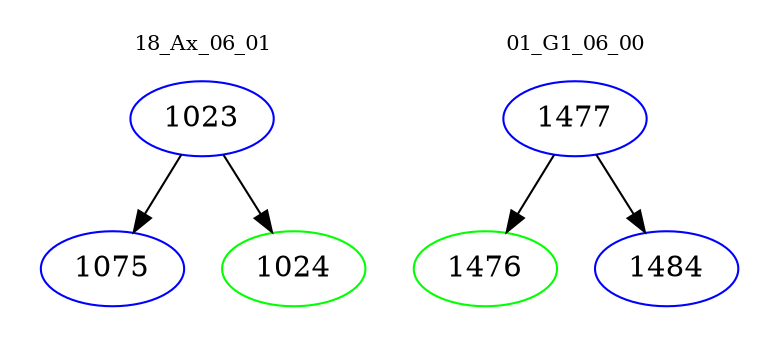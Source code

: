 digraph{
subgraph cluster_0 {
color = white
label = "18_Ax_06_01";
fontsize=10;
T0_1023 [label="1023", color="blue"]
T0_1023 -> T0_1075 [color="black"]
T0_1075 [label="1075", color="blue"]
T0_1023 -> T0_1024 [color="black"]
T0_1024 [label="1024", color="green"]
}
subgraph cluster_1 {
color = white
label = "01_G1_06_00";
fontsize=10;
T1_1477 [label="1477", color="blue"]
T1_1477 -> T1_1476 [color="black"]
T1_1476 [label="1476", color="green"]
T1_1477 -> T1_1484 [color="black"]
T1_1484 [label="1484", color="blue"]
}
}
